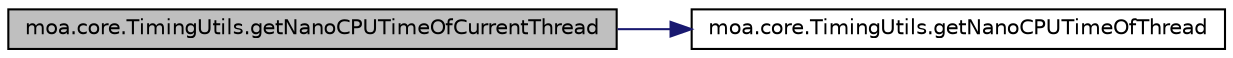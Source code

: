 digraph G
{
  edge [fontname="Helvetica",fontsize="10",labelfontname="Helvetica",labelfontsize="10"];
  node [fontname="Helvetica",fontsize="10",shape=record];
  rankdir=LR;
  Node1 [label="moa.core.TimingUtils.getNanoCPUTimeOfCurrentThread",height=0.2,width=0.4,color="black", fillcolor="grey75", style="filled" fontcolor="black"];
  Node1 -> Node2 [color="midnightblue",fontsize="10",style="solid",fontname="Helvetica"];
  Node2 [label="moa.core.TimingUtils.getNanoCPUTimeOfThread",height=0.2,width=0.4,color="black", fillcolor="white", style="filled",URL="$classmoa_1_1core_1_1TimingUtils.html#aab5828e093099e2a8aec78d24e488218"];
}

